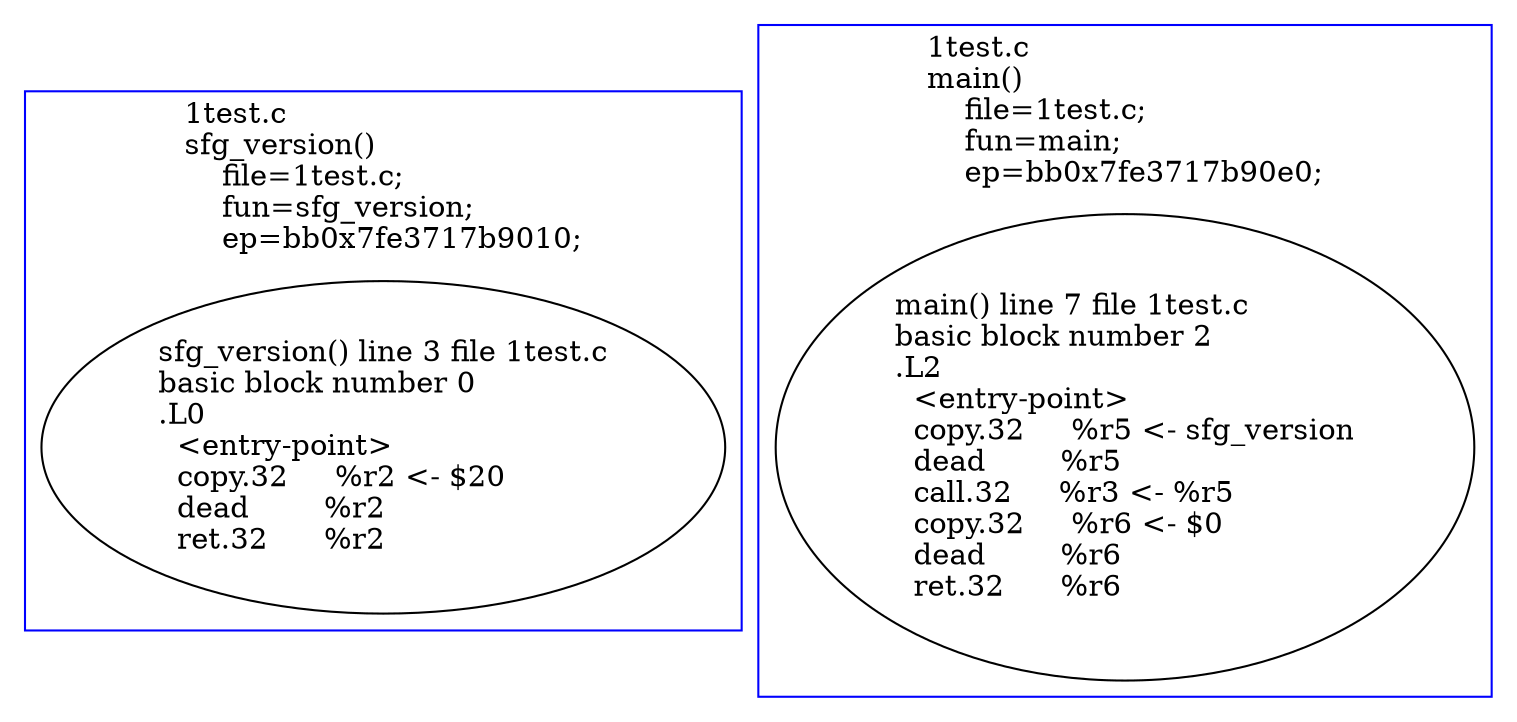 /* generated with sparsegen */
digraph sparsegen {
subgraph cluster0x7fe3717c1010 {
    color=blue;
    label="1test.c\lsfg_version()\l    file=1test.c;\l    fun=sfg_version;\l    ep=bb0x7fe3717b9010;\l"
    bb0x7fe3717b9010 [shape=ellipse,label="sfg_version() line 3 file 1test.c\lbasic block number 0\l.L0\l  <entry-point>\l  copy.32     %r2 <- $20\l  dead        %r2\l  ret.32      %r2\l",line=3,col=12,op=ret];
}
subgraph cluster0x7fe3717c1048 {
    color=blue;
    label="1test.c\lmain()\l    file=1test.c;\l    fun=main;\l    ep=bb0x7fe3717b90e0;\l"
    bb0x7fe3717b90e0 [shape=ellipse,label="main() line 7 file 1test.c\lbasic block number 2\l.L2\l  <entry-point>\l  copy.32     %r5 <- sfg_version\l  dead        %r5\l  call.32     %r3 <- %r5\l  copy.32     %r6 <- $0\l  dead        %r6\l  ret.32      %r6\l",line=7,col=5,op=ret];
}
}
